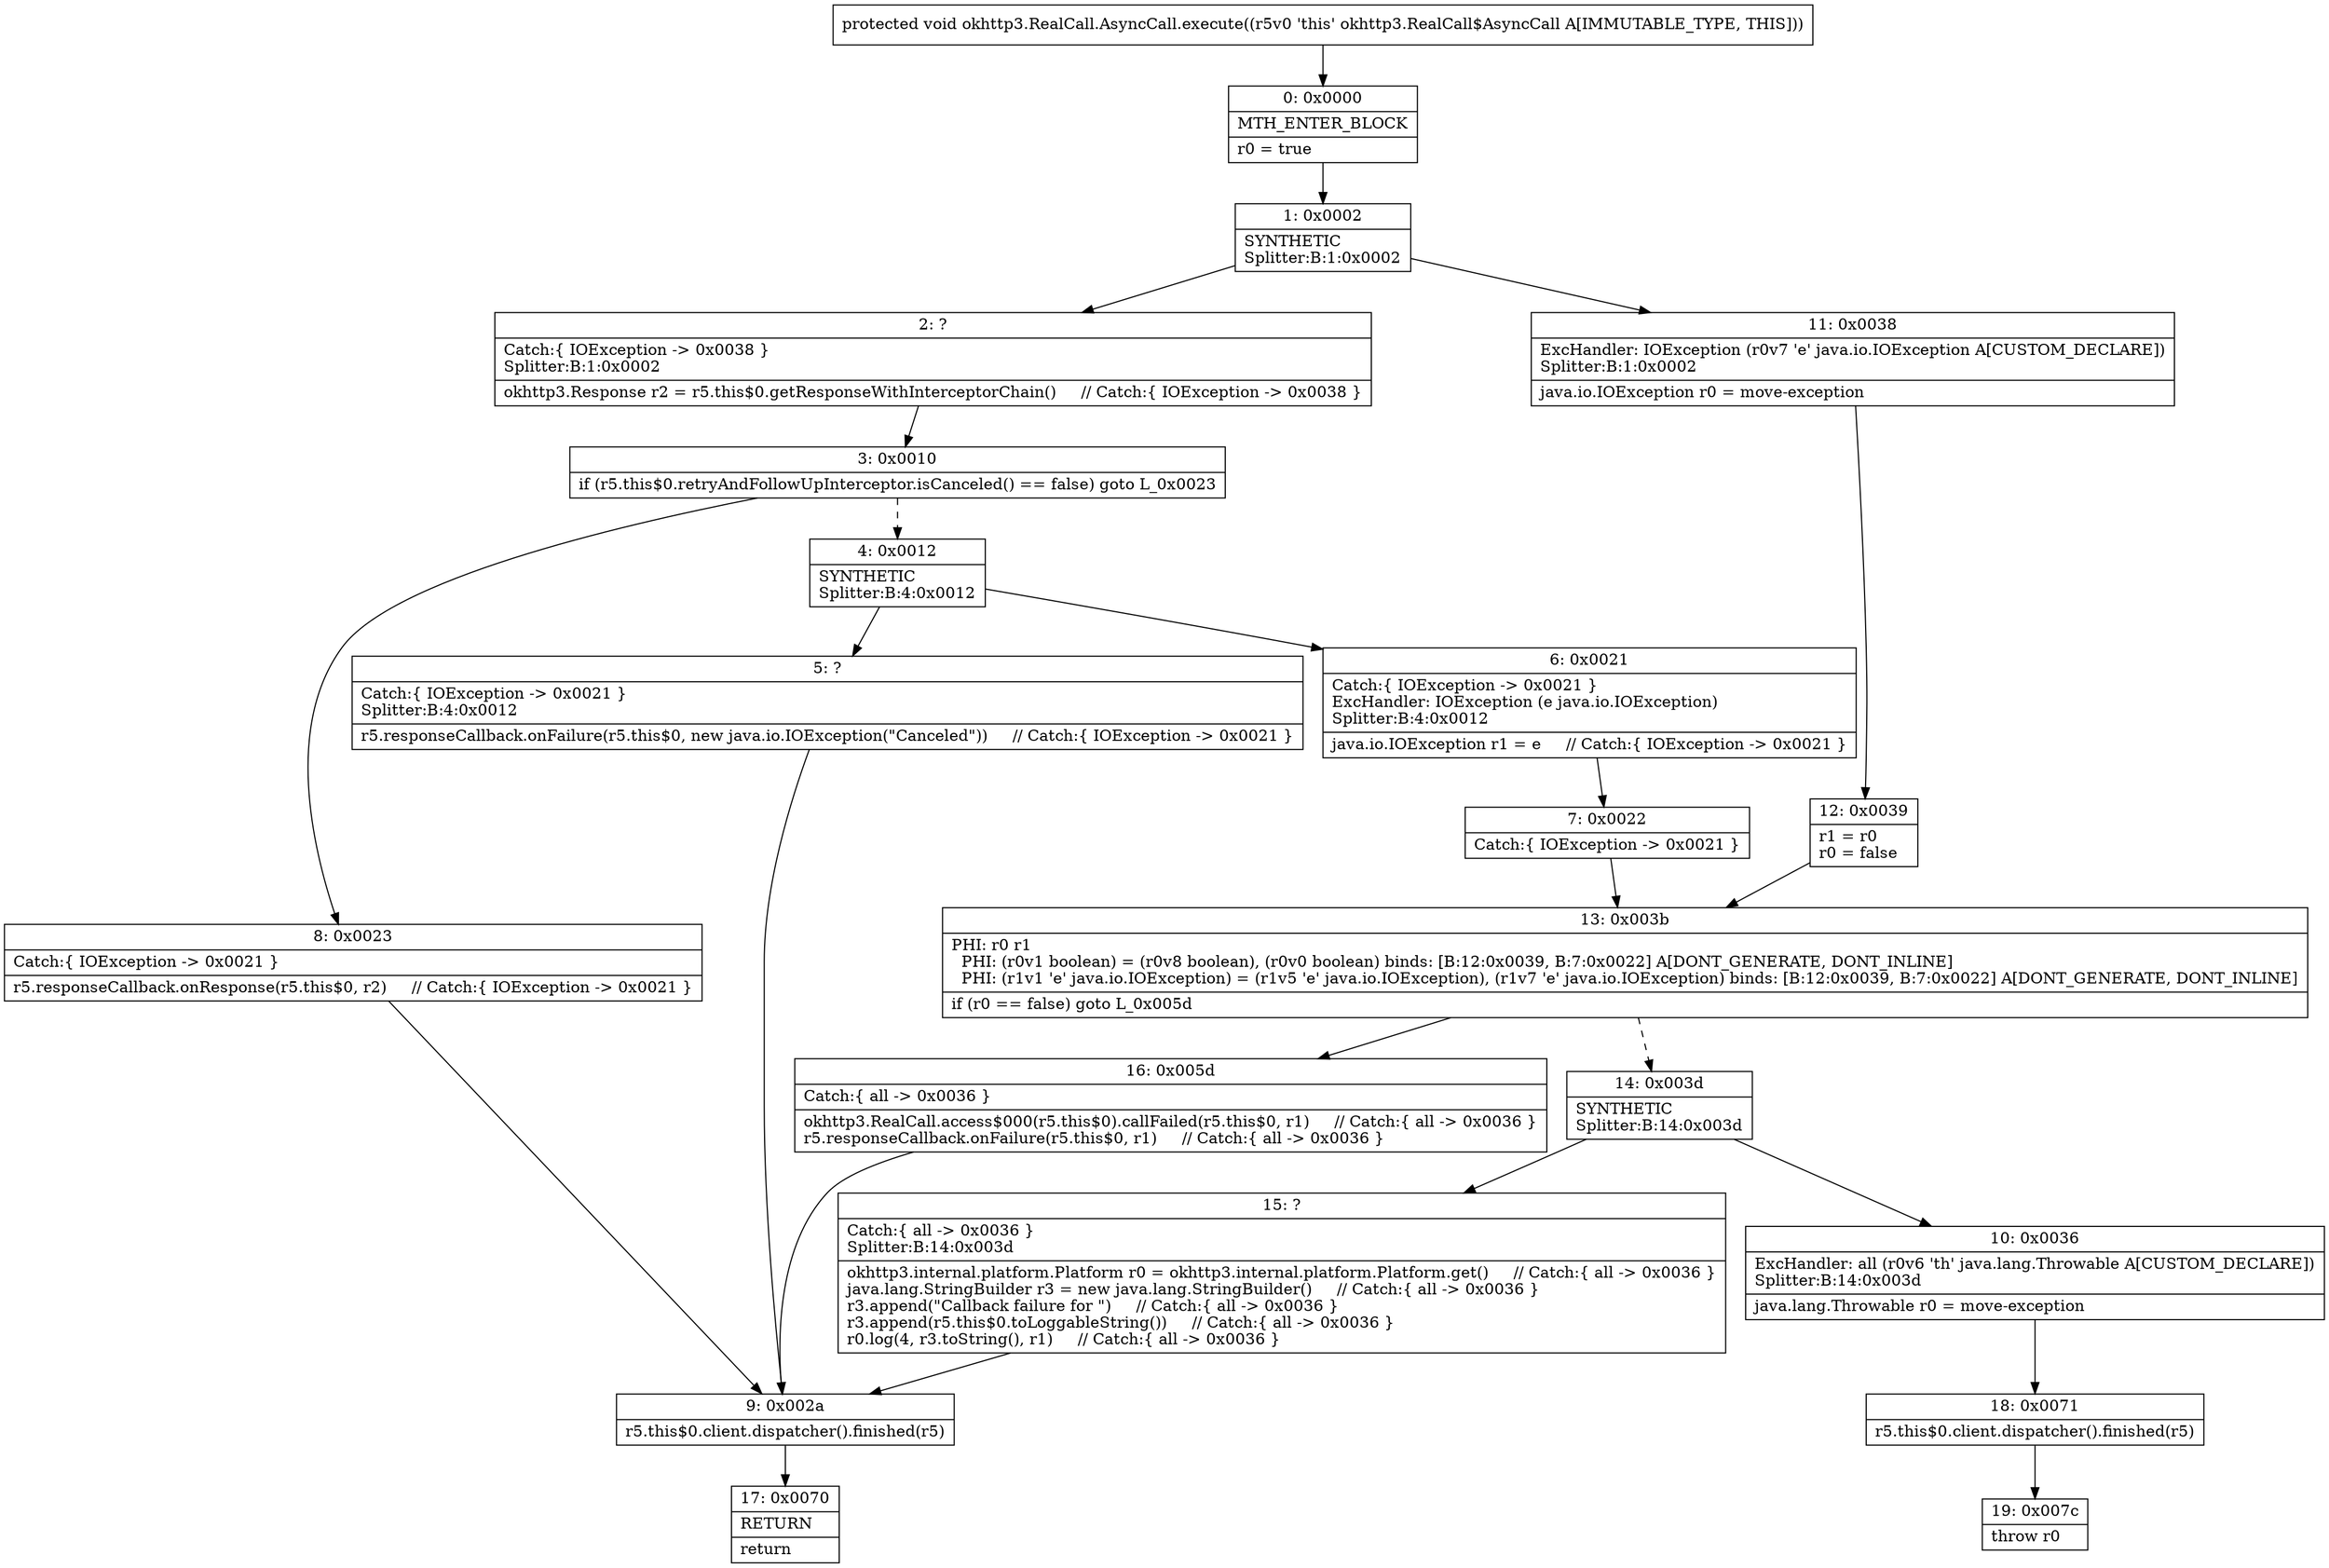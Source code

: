 digraph "CFG forokhttp3.RealCall.AsyncCall.execute()V" {
Node_0 [shape=record,label="{0\:\ 0x0000|MTH_ENTER_BLOCK\l|r0 = true\l}"];
Node_1 [shape=record,label="{1\:\ 0x0002|SYNTHETIC\lSplitter:B:1:0x0002\l}"];
Node_2 [shape=record,label="{2\:\ ?|Catch:\{ IOException \-\> 0x0038 \}\lSplitter:B:1:0x0002\l|okhttp3.Response r2 = r5.this$0.getResponseWithInterceptorChain()     \/\/ Catch:\{ IOException \-\> 0x0038 \}\l}"];
Node_3 [shape=record,label="{3\:\ 0x0010|if (r5.this$0.retryAndFollowUpInterceptor.isCanceled() == false) goto L_0x0023\l}"];
Node_4 [shape=record,label="{4\:\ 0x0012|SYNTHETIC\lSplitter:B:4:0x0012\l}"];
Node_5 [shape=record,label="{5\:\ ?|Catch:\{ IOException \-\> 0x0021 \}\lSplitter:B:4:0x0012\l|r5.responseCallback.onFailure(r5.this$0, new java.io.IOException(\"Canceled\"))     \/\/ Catch:\{ IOException \-\> 0x0021 \}\l}"];
Node_6 [shape=record,label="{6\:\ 0x0021|Catch:\{ IOException \-\> 0x0021 \}\lExcHandler: IOException (e java.io.IOException)\lSplitter:B:4:0x0012\l|java.io.IOException r1 = e     \/\/ Catch:\{ IOException \-\> 0x0021 \}\l}"];
Node_7 [shape=record,label="{7\:\ 0x0022|Catch:\{ IOException \-\> 0x0021 \}\l}"];
Node_8 [shape=record,label="{8\:\ 0x0023|Catch:\{ IOException \-\> 0x0021 \}\l|r5.responseCallback.onResponse(r5.this$0, r2)     \/\/ Catch:\{ IOException \-\> 0x0021 \}\l}"];
Node_9 [shape=record,label="{9\:\ 0x002a|r5.this$0.client.dispatcher().finished(r5)\l}"];
Node_10 [shape=record,label="{10\:\ 0x0036|ExcHandler: all (r0v6 'th' java.lang.Throwable A[CUSTOM_DECLARE])\lSplitter:B:14:0x003d\l|java.lang.Throwable r0 = move\-exception\l}"];
Node_11 [shape=record,label="{11\:\ 0x0038|ExcHandler: IOException (r0v7 'e' java.io.IOException A[CUSTOM_DECLARE])\lSplitter:B:1:0x0002\l|java.io.IOException r0 = move\-exception\l}"];
Node_12 [shape=record,label="{12\:\ 0x0039|r1 = r0\lr0 = false\l}"];
Node_13 [shape=record,label="{13\:\ 0x003b|PHI: r0 r1 \l  PHI: (r0v1 boolean) = (r0v8 boolean), (r0v0 boolean) binds: [B:12:0x0039, B:7:0x0022] A[DONT_GENERATE, DONT_INLINE]\l  PHI: (r1v1 'e' java.io.IOException) = (r1v5 'e' java.io.IOException), (r1v7 'e' java.io.IOException) binds: [B:12:0x0039, B:7:0x0022] A[DONT_GENERATE, DONT_INLINE]\l|if (r0 == false) goto L_0x005d\l}"];
Node_14 [shape=record,label="{14\:\ 0x003d|SYNTHETIC\lSplitter:B:14:0x003d\l}"];
Node_15 [shape=record,label="{15\:\ ?|Catch:\{ all \-\> 0x0036 \}\lSplitter:B:14:0x003d\l|okhttp3.internal.platform.Platform r0 = okhttp3.internal.platform.Platform.get()     \/\/ Catch:\{ all \-\> 0x0036 \}\ljava.lang.StringBuilder r3 = new java.lang.StringBuilder()     \/\/ Catch:\{ all \-\> 0x0036 \}\lr3.append(\"Callback failure for \")     \/\/ Catch:\{ all \-\> 0x0036 \}\lr3.append(r5.this$0.toLoggableString())     \/\/ Catch:\{ all \-\> 0x0036 \}\lr0.log(4, r3.toString(), r1)     \/\/ Catch:\{ all \-\> 0x0036 \}\l}"];
Node_16 [shape=record,label="{16\:\ 0x005d|Catch:\{ all \-\> 0x0036 \}\l|okhttp3.RealCall.access$000(r5.this$0).callFailed(r5.this$0, r1)     \/\/ Catch:\{ all \-\> 0x0036 \}\lr5.responseCallback.onFailure(r5.this$0, r1)     \/\/ Catch:\{ all \-\> 0x0036 \}\l}"];
Node_17 [shape=record,label="{17\:\ 0x0070|RETURN\l|return\l}"];
Node_18 [shape=record,label="{18\:\ 0x0071|r5.this$0.client.dispatcher().finished(r5)\l}"];
Node_19 [shape=record,label="{19\:\ 0x007c|throw r0\l}"];
MethodNode[shape=record,label="{protected void okhttp3.RealCall.AsyncCall.execute((r5v0 'this' okhttp3.RealCall$AsyncCall A[IMMUTABLE_TYPE, THIS])) }"];
MethodNode -> Node_0;
Node_0 -> Node_1;
Node_1 -> Node_2;
Node_1 -> Node_11;
Node_2 -> Node_3;
Node_3 -> Node_4[style=dashed];
Node_3 -> Node_8;
Node_4 -> Node_5;
Node_4 -> Node_6;
Node_5 -> Node_9;
Node_6 -> Node_7;
Node_7 -> Node_13;
Node_8 -> Node_9;
Node_9 -> Node_17;
Node_10 -> Node_18;
Node_11 -> Node_12;
Node_12 -> Node_13;
Node_13 -> Node_14[style=dashed];
Node_13 -> Node_16;
Node_14 -> Node_15;
Node_14 -> Node_10;
Node_15 -> Node_9;
Node_16 -> Node_9;
Node_18 -> Node_19;
}

